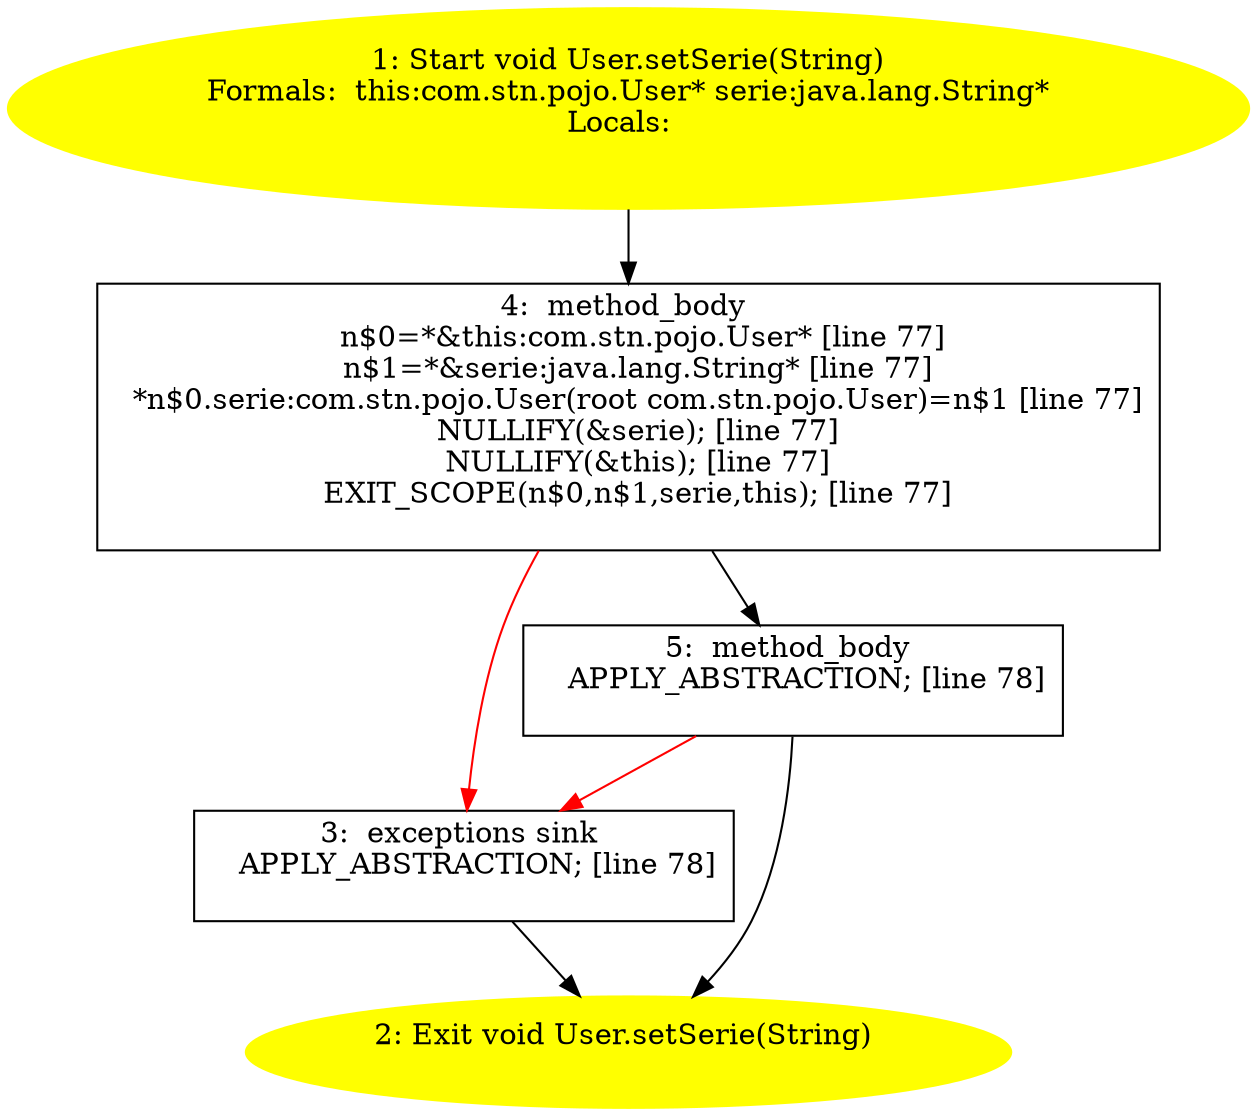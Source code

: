 /* @generated */
digraph cfg {
"com.stn.pojo.User.setSerie(java.lang.String):void.075ed3095d9ad951cd13e270501db001_1" [label="1: Start void User.setSerie(String)\nFormals:  this:com.stn.pojo.User* serie:java.lang.String*\nLocals:  \n  " color=yellow style=filled]
	

	 "com.stn.pojo.User.setSerie(java.lang.String):void.075ed3095d9ad951cd13e270501db001_1" -> "com.stn.pojo.User.setSerie(java.lang.String):void.075ed3095d9ad951cd13e270501db001_4" ;
"com.stn.pojo.User.setSerie(java.lang.String):void.075ed3095d9ad951cd13e270501db001_2" [label="2: Exit void User.setSerie(String) \n  " color=yellow style=filled]
	

"com.stn.pojo.User.setSerie(java.lang.String):void.075ed3095d9ad951cd13e270501db001_3" [label="3:  exceptions sink \n   APPLY_ABSTRACTION; [line 78]\n " shape="box"]
	

	 "com.stn.pojo.User.setSerie(java.lang.String):void.075ed3095d9ad951cd13e270501db001_3" -> "com.stn.pojo.User.setSerie(java.lang.String):void.075ed3095d9ad951cd13e270501db001_2" ;
"com.stn.pojo.User.setSerie(java.lang.String):void.075ed3095d9ad951cd13e270501db001_4" [label="4:  method_body \n   n$0=*&this:com.stn.pojo.User* [line 77]\n  n$1=*&serie:java.lang.String* [line 77]\n  *n$0.serie:com.stn.pojo.User(root com.stn.pojo.User)=n$1 [line 77]\n  NULLIFY(&serie); [line 77]\n  NULLIFY(&this); [line 77]\n  EXIT_SCOPE(n$0,n$1,serie,this); [line 77]\n " shape="box"]
	

	 "com.stn.pojo.User.setSerie(java.lang.String):void.075ed3095d9ad951cd13e270501db001_4" -> "com.stn.pojo.User.setSerie(java.lang.String):void.075ed3095d9ad951cd13e270501db001_5" ;
	 "com.stn.pojo.User.setSerie(java.lang.String):void.075ed3095d9ad951cd13e270501db001_4" -> "com.stn.pojo.User.setSerie(java.lang.String):void.075ed3095d9ad951cd13e270501db001_3" [color="red" ];
"com.stn.pojo.User.setSerie(java.lang.String):void.075ed3095d9ad951cd13e270501db001_5" [label="5:  method_body \n   APPLY_ABSTRACTION; [line 78]\n " shape="box"]
	

	 "com.stn.pojo.User.setSerie(java.lang.String):void.075ed3095d9ad951cd13e270501db001_5" -> "com.stn.pojo.User.setSerie(java.lang.String):void.075ed3095d9ad951cd13e270501db001_2" ;
	 "com.stn.pojo.User.setSerie(java.lang.String):void.075ed3095d9ad951cd13e270501db001_5" -> "com.stn.pojo.User.setSerie(java.lang.String):void.075ed3095d9ad951cd13e270501db001_3" [color="red" ];
}
